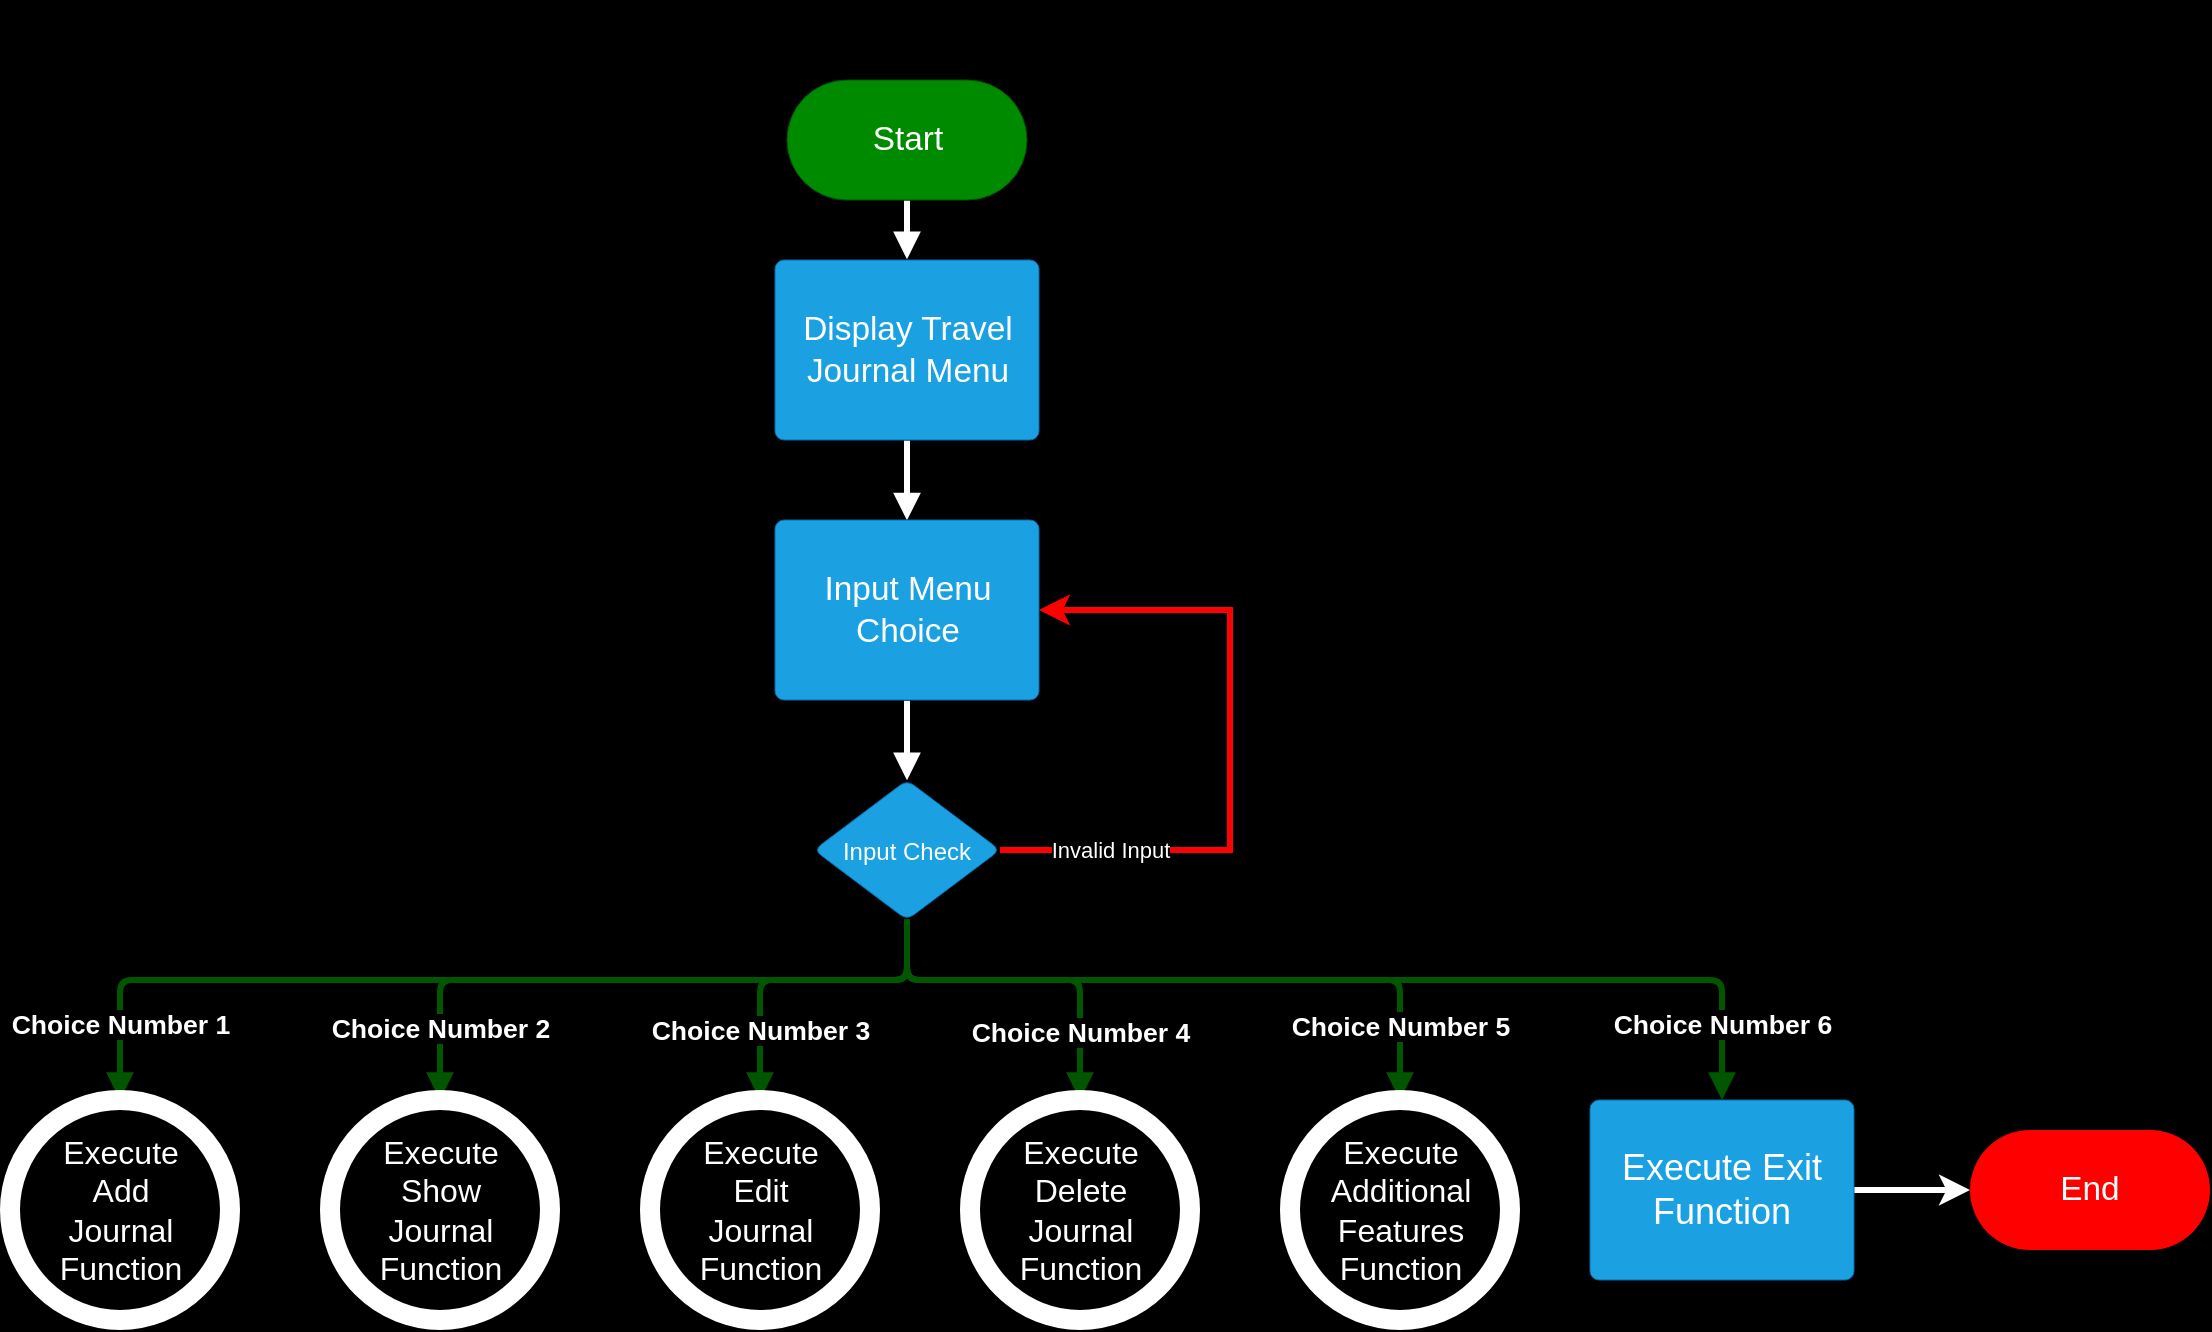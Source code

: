<mxfile version="24.2.8" type="device">
  <diagram name="Page-1" id="Tp38adMMMFgdPORCxGuP">
    <mxGraphModel dx="913" dy="530" grid="1" gridSize="10" guides="1" tooltips="1" connect="1" arrows="1" fold="1" page="1" pageScale="1" pageWidth="850" pageHeight="1100" background="#000000" math="0" shadow="0">
      <root>
        <mxCell id="0" />
        <mxCell id="1" parent="0" />
        <mxCell id="AOXKAMfLtgICsUlG0zG9-1" value="Start" style="html=1;overflow=block;blockSpacing=1;whiteSpace=wrap;fontSize=16.7;fontColor=#ffffff;spacing=3.8;strokeColor=#005700;rounded=1;absoluteArcSize=1;arcSize=120;fillColor=#008a00;strokeWidth=NaN;lucidId=39wL1MRaq2_O;" parent="1" vertex="1">
          <mxGeometry x="788.5" y="40" width="120" height="60" as="geometry" />
        </mxCell>
        <mxCell id="1IPj_0rLIIHMVuYiqB3O-1" style="edgeStyle=orthogonalEdgeStyle;rounded=0;orthogonalLoop=1;jettySize=auto;html=1;exitX=1;exitY=0.5;exitDx=0;exitDy=0;entryX=1;entryY=0.5;entryDx=0;entryDy=0;strokeColor=#FF0000;strokeWidth=3;" parent="1" source="AOXKAMfLtgICsUlG0zG9-2" target="g5nIgpSyBO7zvrrquqHm-1" edge="1">
          <mxGeometry relative="1" as="geometry">
            <Array as="points">
              <mxPoint x="1010" y="425" />
              <mxPoint x="1010" y="305" />
            </Array>
          </mxGeometry>
        </mxCell>
        <mxCell id="1IPj_0rLIIHMVuYiqB3O-2" value="Invalid Input" style="edgeLabel;html=1;align=center;verticalAlign=middle;resizable=0;points=[];fontColor=#FFFFFF;labelBackgroundColor=#000000;" parent="1IPj_0rLIIHMVuYiqB3O-1" vertex="1" connectable="0">
          <mxGeometry x="-0.005" y="-1" relative="1" as="geometry">
            <mxPoint x="-61" y="49" as="offset" />
          </mxGeometry>
        </mxCell>
        <mxCell id="AOXKAMfLtgICsUlG0zG9-2" value="&lt;font style=&quot;font-size: 12px;&quot;&gt;Input Check&lt;/font&gt;" style="html=1;overflow=block;blockSpacing=1;whiteSpace=wrap;rhombus;fontSize=16.7;fontColor=#ffffff;spacing=3.8;strokeColor=#006EAF;rounded=1;absoluteArcSize=1;arcSize=9;fillColor=#1ba1e2;strokeWidth=NaN;lucidId=39wLGG56x5rx;" parent="1" vertex="1">
          <mxGeometry x="801.97" y="390" width="93.06" height="70" as="geometry" />
        </mxCell>
        <mxCell id="AOXKAMfLtgICsUlG0zG9-4" value="" style="html=1;jettySize=18;whiteSpace=wrap;overflow=block;blockSpacing=1;fontSize=13;strokeColor=#FFFFFF;strokeOpacity=100;strokeWidth=3;rounded=1;arcSize=12;edgeStyle=orthogonalEdgeStyle;startArrow=none;endArrow=block;endFill=1;exitX=0.5;exitY=1.006;exitPerimeter=0;entryX=0.5;entryY=-0.004;entryPerimeter=0;lucidId=39wLUXoq_lXd;fillColor=#1ba1e2;" parent="1" source="AOXKAMfLtgICsUlG0zG9-1" target="AOXKAMfLtgICsUlG0zG9-8" edge="1">
          <mxGeometry width="100" height="100" relative="1" as="geometry">
            <Array as="points" />
          </mxGeometry>
        </mxCell>
        <mxCell id="AOXKAMfLtgICsUlG0zG9-5" value="" style="html=1;jettySize=18;whiteSpace=wrap;overflow=block;blockSpacing=1;fontSize=13;strokeColor=#FFFFFF;strokeOpacity=100;strokeWidth=3;rounded=1;arcSize=12;edgeStyle=orthogonalEdgeStyle;startArrow=none;endArrow=block;endFill=1;exitX=0.5;exitY=1.004;exitPerimeter=0;entryX=0.5;entryY=0.002;entryPerimeter=0;lucidId=39wLFfeJ~EYN;fillColor=#1ba1e2;" parent="1" source="g5nIgpSyBO7zvrrquqHm-1" target="AOXKAMfLtgICsUlG0zG9-2" edge="1">
          <mxGeometry width="100" height="100" relative="1" as="geometry">
            <Array as="points" />
          </mxGeometry>
        </mxCell>
        <mxCell id="AOXKAMfLtgICsUlG0zG9-6" value="" style="html=1;jettySize=18;whiteSpace=wrap;overflow=block;blockSpacing=1;fontSize=13;strokeColor=#005700;strokeOpacity=100;strokeWidth=3;rounded=1;arcSize=12;edgeStyle=orthogonalEdgeStyle;startArrow=none;endArrow=block;endFill=1;exitX=0.5;exitY=0.998;exitPerimeter=0;entryX=0.5;entryY=0;entryPerimeter=0;lucidId=39wLRLaOBurm;fillColor=#008a00;entryDx=0;entryDy=0;" parent="1" source="AOXKAMfLtgICsUlG0zG9-2" target="AOXKAMfLtgICsUlG0zG9-27" edge="1">
          <mxGeometry width="100" height="100" relative="1" as="geometry">
            <mxPoint x="191.5" y="507.64" as="targetPoint" />
            <Array as="points">
              <mxPoint x="848" y="490" />
              <mxPoint x="455" y="490" />
            </Array>
          </mxGeometry>
        </mxCell>
        <mxCell id="AOXKAMfLtgICsUlG0zG9-7" value="Choice Number 1" style="text;html=1;resizable=0;labelBackgroundColor=#000000;align=center;verticalAlign=middle;fontStyle=1;fontColor=#FFFFFF;fontSize=13.3;" parent="AOXKAMfLtgICsUlG0zG9-6" vertex="1">
          <mxGeometry x="0.924" relative="1" as="geometry">
            <mxPoint y="-20" as="offset" />
          </mxGeometry>
        </mxCell>
        <mxCell id="AOXKAMfLtgICsUlG0zG9-8" value="Display Travel Journal Menu" style="html=1;overflow=block;blockSpacing=1;whiteSpace=wrap;fontSize=16.7;spacing=9;strokeColor=#006EAF;rounded=1;absoluteArcSize=1;arcSize=9;fillColor=#1ba1e2;strokeWidth=NaN;lucidId=39wLnJ_wp2-h;fontColor=#ffffff;" parent="1" vertex="1">
          <mxGeometry x="782.5" y="130" width="132" height="90" as="geometry" />
        </mxCell>
        <mxCell id="AOXKAMfLtgICsUlG0zG9-13" value="" style="html=1;jettySize=18;whiteSpace=wrap;fontSize=13.3;fontColor=#333333;fontStyle=1;strokeColor=#005700;strokeOpacity=100;strokeWidth=3;rounded=1;arcSize=12;edgeStyle=orthogonalEdgeStyle;startArrow=none;endArrow=block;endFill=1;exitX=0.5;exitY=0.998;exitPerimeter=0;entryX=0.5;entryY=0;entryPerimeter=0;lucidId=Q2avhE32~0ku;fillColor=#008a00;entryDx=0;entryDy=0;" parent="1" source="AOXKAMfLtgICsUlG0zG9-2" target="AOXKAMfLtgICsUlG0zG9-28" edge="1">
          <mxGeometry width="100" height="100" relative="1" as="geometry">
            <Array as="points">
              <mxPoint x="848" y="490" />
              <mxPoint x="615" y="490" />
            </Array>
            <mxPoint x="431.14" y="507.64" as="targetPoint" />
          </mxGeometry>
        </mxCell>
        <mxCell id="AOXKAMfLtgICsUlG0zG9-14" value="Choice Number 2" style="text;html=1;resizable=0;labelBackgroundColor=#000000;align=center;verticalAlign=middle;fontStyle=1;fontColor=#FFFFFF;fontSize=13.3;" parent="AOXKAMfLtgICsUlG0zG9-13" vertex="1">
          <mxGeometry x="0.885" relative="1" as="geometry">
            <mxPoint y="-18" as="offset" />
          </mxGeometry>
        </mxCell>
        <mxCell id="AOXKAMfLtgICsUlG0zG9-15" value="" style="html=1;jettySize=18;whiteSpace=wrap;fontSize=13.3;fontColor=#333333;fontStyle=1;strokeColor=#005700;strokeOpacity=100;strokeWidth=3;rounded=1;arcSize=12;edgeStyle=orthogonalEdgeStyle;startArrow=none;endArrow=block;endFill=1;exitX=0.5;exitY=0.998;exitPerimeter=0;entryX=0.5;entryY=0;entryPerimeter=0;lucidId=E3av-h~LvY7t;fillColor=#008a00;entryDx=0;entryDy=0;" parent="1" source="AOXKAMfLtgICsUlG0zG9-2" target="AOXKAMfLtgICsUlG0zG9-29" edge="1">
          <mxGeometry width="100" height="100" relative="1" as="geometry">
            <Array as="points">
              <mxPoint x="848" y="490" />
              <mxPoint x="775" y="490" />
            </Array>
            <mxPoint x="712" y="507.64" as="targetPoint" />
          </mxGeometry>
        </mxCell>
        <mxCell id="AOXKAMfLtgICsUlG0zG9-16" value="Choice Number 3" style="text;html=1;resizable=0;labelBackgroundColor=#000000;align=center;verticalAlign=middle;fontStyle=1;fontColor=#FFFFFF;fontSize=13.3;" parent="AOXKAMfLtgICsUlG0zG9-15" vertex="1">
          <mxGeometry x="0.765" relative="1" as="geometry">
            <mxPoint y="-16" as="offset" />
          </mxGeometry>
        </mxCell>
        <mxCell id="AOXKAMfLtgICsUlG0zG9-17" value="" style="html=1;jettySize=18;whiteSpace=wrap;fontSize=13.3;fontColor=#333333;fontStyle=1;strokeColor=#005700;strokeOpacity=100;strokeWidth=3;rounded=1;arcSize=12;edgeStyle=orthogonalEdgeStyle;startArrow=none;endArrow=block;endFill=1;exitX=0.5;exitY=0.998;exitPerimeter=0;entryX=0.5;entryY=0;entryPerimeter=0;lucidId=.3av.siftXe3;fillColor=#008a00;entryDx=0;entryDy=0;" parent="1" source="AOXKAMfLtgICsUlG0zG9-2" target="AOXKAMfLtgICsUlG0zG9-31" edge="1">
          <mxGeometry width="100" height="100" relative="1" as="geometry">
            <Array as="points">
              <mxPoint x="848" y="490" />
              <mxPoint x="935" y="490" />
            </Array>
            <mxPoint x="978.5" y="507.64" as="targetPoint" />
          </mxGeometry>
        </mxCell>
        <mxCell id="AOXKAMfLtgICsUlG0zG9-18" value="Choice Number 4" style="text;html=1;resizable=0;labelBackgroundColor=#000000;align=center;verticalAlign=middle;fontStyle=1;fontColor=#FFFFFF;fontSize=13.3;" parent="AOXKAMfLtgICsUlG0zG9-17" vertex="1">
          <mxGeometry x="0.765" relative="1" as="geometry">
            <mxPoint y="-14" as="offset" />
          </mxGeometry>
        </mxCell>
        <mxCell id="AOXKAMfLtgICsUlG0zG9-19" value="" style="html=1;jettySize=18;whiteSpace=wrap;fontSize=13.3;fontColor=#333333;fontStyle=1;strokeColor=#005700;strokeOpacity=100;strokeWidth=3;rounded=1;arcSize=12;edgeStyle=orthogonalEdgeStyle;startArrow=none;endArrow=block;endFill=1;exitX=0.5;exitY=0.998;exitPerimeter=0;entryX=0.5;entryY=0;entryPerimeter=0;lucidId=h4avc9kdezYn;fillColor=#008a00;entryDx=0;entryDy=0;" parent="1" source="AOXKAMfLtgICsUlG0zG9-2" target="AOXKAMfLtgICsUlG0zG9-32" edge="1">
          <mxGeometry width="100" height="100" relative="1" as="geometry">
            <Array as="points">
              <mxPoint x="848" y="490" />
              <mxPoint x="1095" y="490" />
            </Array>
            <mxPoint x="1198.5" y="507.64" as="targetPoint" />
          </mxGeometry>
        </mxCell>
        <mxCell id="AOXKAMfLtgICsUlG0zG9-20" value="Choice Number 5" style="text;html=1;resizable=0;labelBackgroundColor=#000000;align=center;verticalAlign=middle;fontStyle=1;fontColor=#FFFFFF;fontSize=13.3;" parent="AOXKAMfLtgICsUlG0zG9-19" vertex="1">
          <mxGeometry x="0.885" relative="1" as="geometry">
            <mxPoint y="-18" as="offset" />
          </mxGeometry>
        </mxCell>
        <mxCell id="AOXKAMfLtgICsUlG0zG9-21" style="edgeStyle=orthogonalEdgeStyle;rounded=0;orthogonalLoop=1;jettySize=auto;html=1;entryX=0;entryY=0.5;entryDx=0;entryDy=0;strokeColor=#FFFFFF;strokeWidth=3;exitX=1;exitY=0.5;exitDx=0;exitDy=0;" parent="1" source="AOXKAMfLtgICsUlG0zG9-36" target="AOXKAMfLtgICsUlG0zG9-25" edge="1">
          <mxGeometry relative="1" as="geometry">
            <mxPoint x="1350" y="580" as="sourcePoint" />
            <mxPoint x="1380" y="595" as="targetPoint" />
          </mxGeometry>
        </mxCell>
        <mxCell id="AOXKAMfLtgICsUlG0zG9-23" value="" style="html=1;jettySize=18;whiteSpace=wrap;fontSize=13.3;fontColor=#333333;fontStyle=1;strokeColor=#005700;strokeOpacity=100;strokeWidth=3;rounded=1;arcSize=12;edgeStyle=orthogonalEdgeStyle;startArrow=none;endArrow=block;endFill=1;exitX=0.5;exitY=0.998;exitPerimeter=0;entryX=0.5;entryY=0;lucidId=c7avUJEq6.oB;fillColor=#008a00;entryDx=0;entryDy=0;" parent="1" source="AOXKAMfLtgICsUlG0zG9-2" target="AOXKAMfLtgICsUlG0zG9-36" edge="1">
          <mxGeometry width="100" height="100" relative="1" as="geometry">
            <Array as="points">
              <mxPoint x="848" y="490" />
              <mxPoint x="1256" y="490" />
            </Array>
            <mxPoint x="1255" y="550" as="targetPoint" />
          </mxGeometry>
        </mxCell>
        <mxCell id="AOXKAMfLtgICsUlG0zG9-24" value="Choice Number 6" style="text;html=1;resizable=0;labelBackgroundColor=#000000;align=center;verticalAlign=middle;fontStyle=1;fontColor=#FFFFFF;fontSize=13.3;" parent="AOXKAMfLtgICsUlG0zG9-23" vertex="1">
          <mxGeometry x="0.924" relative="1" as="geometry">
            <mxPoint y="-19" as="offset" />
          </mxGeometry>
        </mxCell>
        <mxCell id="AOXKAMfLtgICsUlG0zG9-25" value="End" style="html=1;overflow=block;blockSpacing=1;whiteSpace=wrap;fontSize=16.7;fontColor=#ffffff;spacing=3.8;strokeColor=none;rounded=1;absoluteArcSize=1;arcSize=120;fillColor=#FF0000;strokeWidth=NaN;lucidId=39wL1MRaq2_O;" parent="1" vertex="1">
          <mxGeometry x="1380" y="565" width="120" height="60" as="geometry" />
        </mxCell>
        <mxCell id="AOXKAMfLtgICsUlG0zG9-27" value="&lt;span style=&quot;color: rgb(255, 255, 255); font-size: 16px; text-wrap: wrap;&quot;&gt;Execute Add Journal Function&lt;/span&gt;" style="verticalLabelPosition=middle;verticalAlign=middle;html=1;shape=mxgraph.flowchart.on-page_reference;fillColor=#000000;strokeColor=#FFFFFF;strokeWidth=10;labelPosition=center;align=center;fontSize=16;" parent="1" vertex="1">
          <mxGeometry x="400" y="550" width="110" height="110" as="geometry" />
        </mxCell>
        <mxCell id="AOXKAMfLtgICsUlG0zG9-28" value="&lt;span style=&quot;color: rgb(255, 255, 255); font-size: 16px; text-wrap: wrap;&quot;&gt;Execute Show Journal Function&lt;/span&gt;" style="verticalLabelPosition=middle;verticalAlign=middle;html=1;shape=mxgraph.flowchart.on-page_reference;fillColor=#000000;strokeColor=#FFFFFF;strokeWidth=10;labelPosition=center;align=center;fontSize=16;" parent="1" vertex="1">
          <mxGeometry x="560" y="550" width="110" height="110" as="geometry" />
        </mxCell>
        <mxCell id="AOXKAMfLtgICsUlG0zG9-29" value="&lt;span style=&quot;color: rgb(255, 255, 255); font-size: 16px; text-wrap: wrap;&quot;&gt;Execute Edit Journal Function&lt;/span&gt;" style="verticalLabelPosition=middle;verticalAlign=middle;html=1;shape=mxgraph.flowchart.on-page_reference;fillColor=#000000;strokeColor=#FFFFFF;strokeWidth=10;labelPosition=center;align=center;fontSize=16;" parent="1" vertex="1">
          <mxGeometry x="720" y="550" width="110" height="110" as="geometry" />
        </mxCell>
        <mxCell id="AOXKAMfLtgICsUlG0zG9-31" value="&lt;span style=&quot;color: rgb(255, 255, 255); font-size: 16px; text-wrap: wrap;&quot;&gt;Execute Delete Journal Function&lt;/span&gt;" style="verticalLabelPosition=middle;verticalAlign=middle;html=1;shape=mxgraph.flowchart.on-page_reference;fillColor=#000000;strokeColor=#FFFFFF;strokeWidth=10;labelPosition=center;align=center;fontSize=16;" parent="1" vertex="1">
          <mxGeometry x="880" y="550" width="110" height="110" as="geometry" />
        </mxCell>
        <mxCell id="AOXKAMfLtgICsUlG0zG9-32" value="&lt;span style=&quot;color: rgb(255, 255, 255); font-size: 16px; text-wrap: wrap;&quot;&gt;Execute Additional Features Function&lt;/span&gt;" style="verticalLabelPosition=middle;verticalAlign=middle;html=1;shape=mxgraph.flowchart.on-page_reference;fillColor=#000000;strokeColor=#FFFFFF;strokeWidth=10;labelPosition=center;align=center;fontSize=16;" parent="1" vertex="1">
          <mxGeometry x="1040" y="550" width="110" height="110" as="geometry" />
        </mxCell>
        <mxCell id="AOXKAMfLtgICsUlG0zG9-36" value="&lt;span style=&quot;font-size: 18px;&quot;&gt;Execute Exit Function&lt;/span&gt;" style="html=1;overflow=block;blockSpacing=1;whiteSpace=wrap;fontSize=16.7;spacing=9;strokeColor=#006EAF;rounded=1;absoluteArcSize=1;arcSize=9;fillColor=#1ba1e2;strokeWidth=NaN;lucidId=39wLnJ_wp2-h;fontColor=#ffffff;" parent="1" vertex="1">
          <mxGeometry x="1190" y="550" width="132" height="90" as="geometry" />
        </mxCell>
        <mxCell id="AOXKAMfLtgICsUlG0zG9-37" value="" style="html=1;overflow=block;blockSpacing=1;whiteSpace=wrap;fontSize=16.7;spacing=9;strokeColor=none;rounded=1;absoluteArcSize=1;arcSize=9;fillColor=none;strokeWidth=NaN;lucidId=39wLnJ_wp2-h;fontColor=#ffffff;" parent="1" vertex="1">
          <mxGeometry x="780" width="132" height="30" as="geometry" />
        </mxCell>
        <mxCell id="g5nIgpSyBO7zvrrquqHm-2" value="" style="html=1;jettySize=18;whiteSpace=wrap;overflow=block;blockSpacing=1;fontSize=13;strokeColor=#FFFFFF;strokeOpacity=100;strokeWidth=3;rounded=1;arcSize=12;edgeStyle=orthogonalEdgeStyle;startArrow=none;endArrow=block;endFill=1;exitX=0.5;exitY=1.004;exitPerimeter=0;entryX=0.5;entryY=0.002;entryPerimeter=0;lucidId=39wLFfeJ~EYN;fillColor=#1ba1e2;" edge="1" parent="1" source="AOXKAMfLtgICsUlG0zG9-8" target="g5nIgpSyBO7zvrrquqHm-1">
          <mxGeometry width="100" height="100" relative="1" as="geometry">
            <Array as="points" />
            <mxPoint x="849" y="220" as="sourcePoint" />
            <mxPoint x="848" y="340" as="targetPoint" />
          </mxGeometry>
        </mxCell>
        <mxCell id="g5nIgpSyBO7zvrrquqHm-1" value="Input Menu Choice" style="html=1;overflow=block;blockSpacing=1;whiteSpace=wrap;fontSize=16.7;spacing=9;strokeColor=#006EAF;rounded=1;absoluteArcSize=1;arcSize=9;fillColor=#1ba1e2;strokeWidth=NaN;lucidId=39wLnJ_wp2-h;fontColor=#ffffff;" vertex="1" parent="1">
          <mxGeometry x="782.5" y="260" width="132" height="90" as="geometry" />
        </mxCell>
      </root>
    </mxGraphModel>
  </diagram>
</mxfile>
